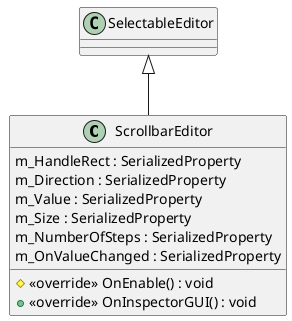 @startuml
class ScrollbarEditor {
    m_HandleRect : SerializedProperty
    m_Direction : SerializedProperty
    m_Value : SerializedProperty
    m_Size : SerializedProperty
    m_NumberOfSteps : SerializedProperty
    m_OnValueChanged : SerializedProperty
    # <<override>> OnEnable() : void
    + <<override>> OnInspectorGUI() : void
}
SelectableEditor <|-- ScrollbarEditor
@enduml
